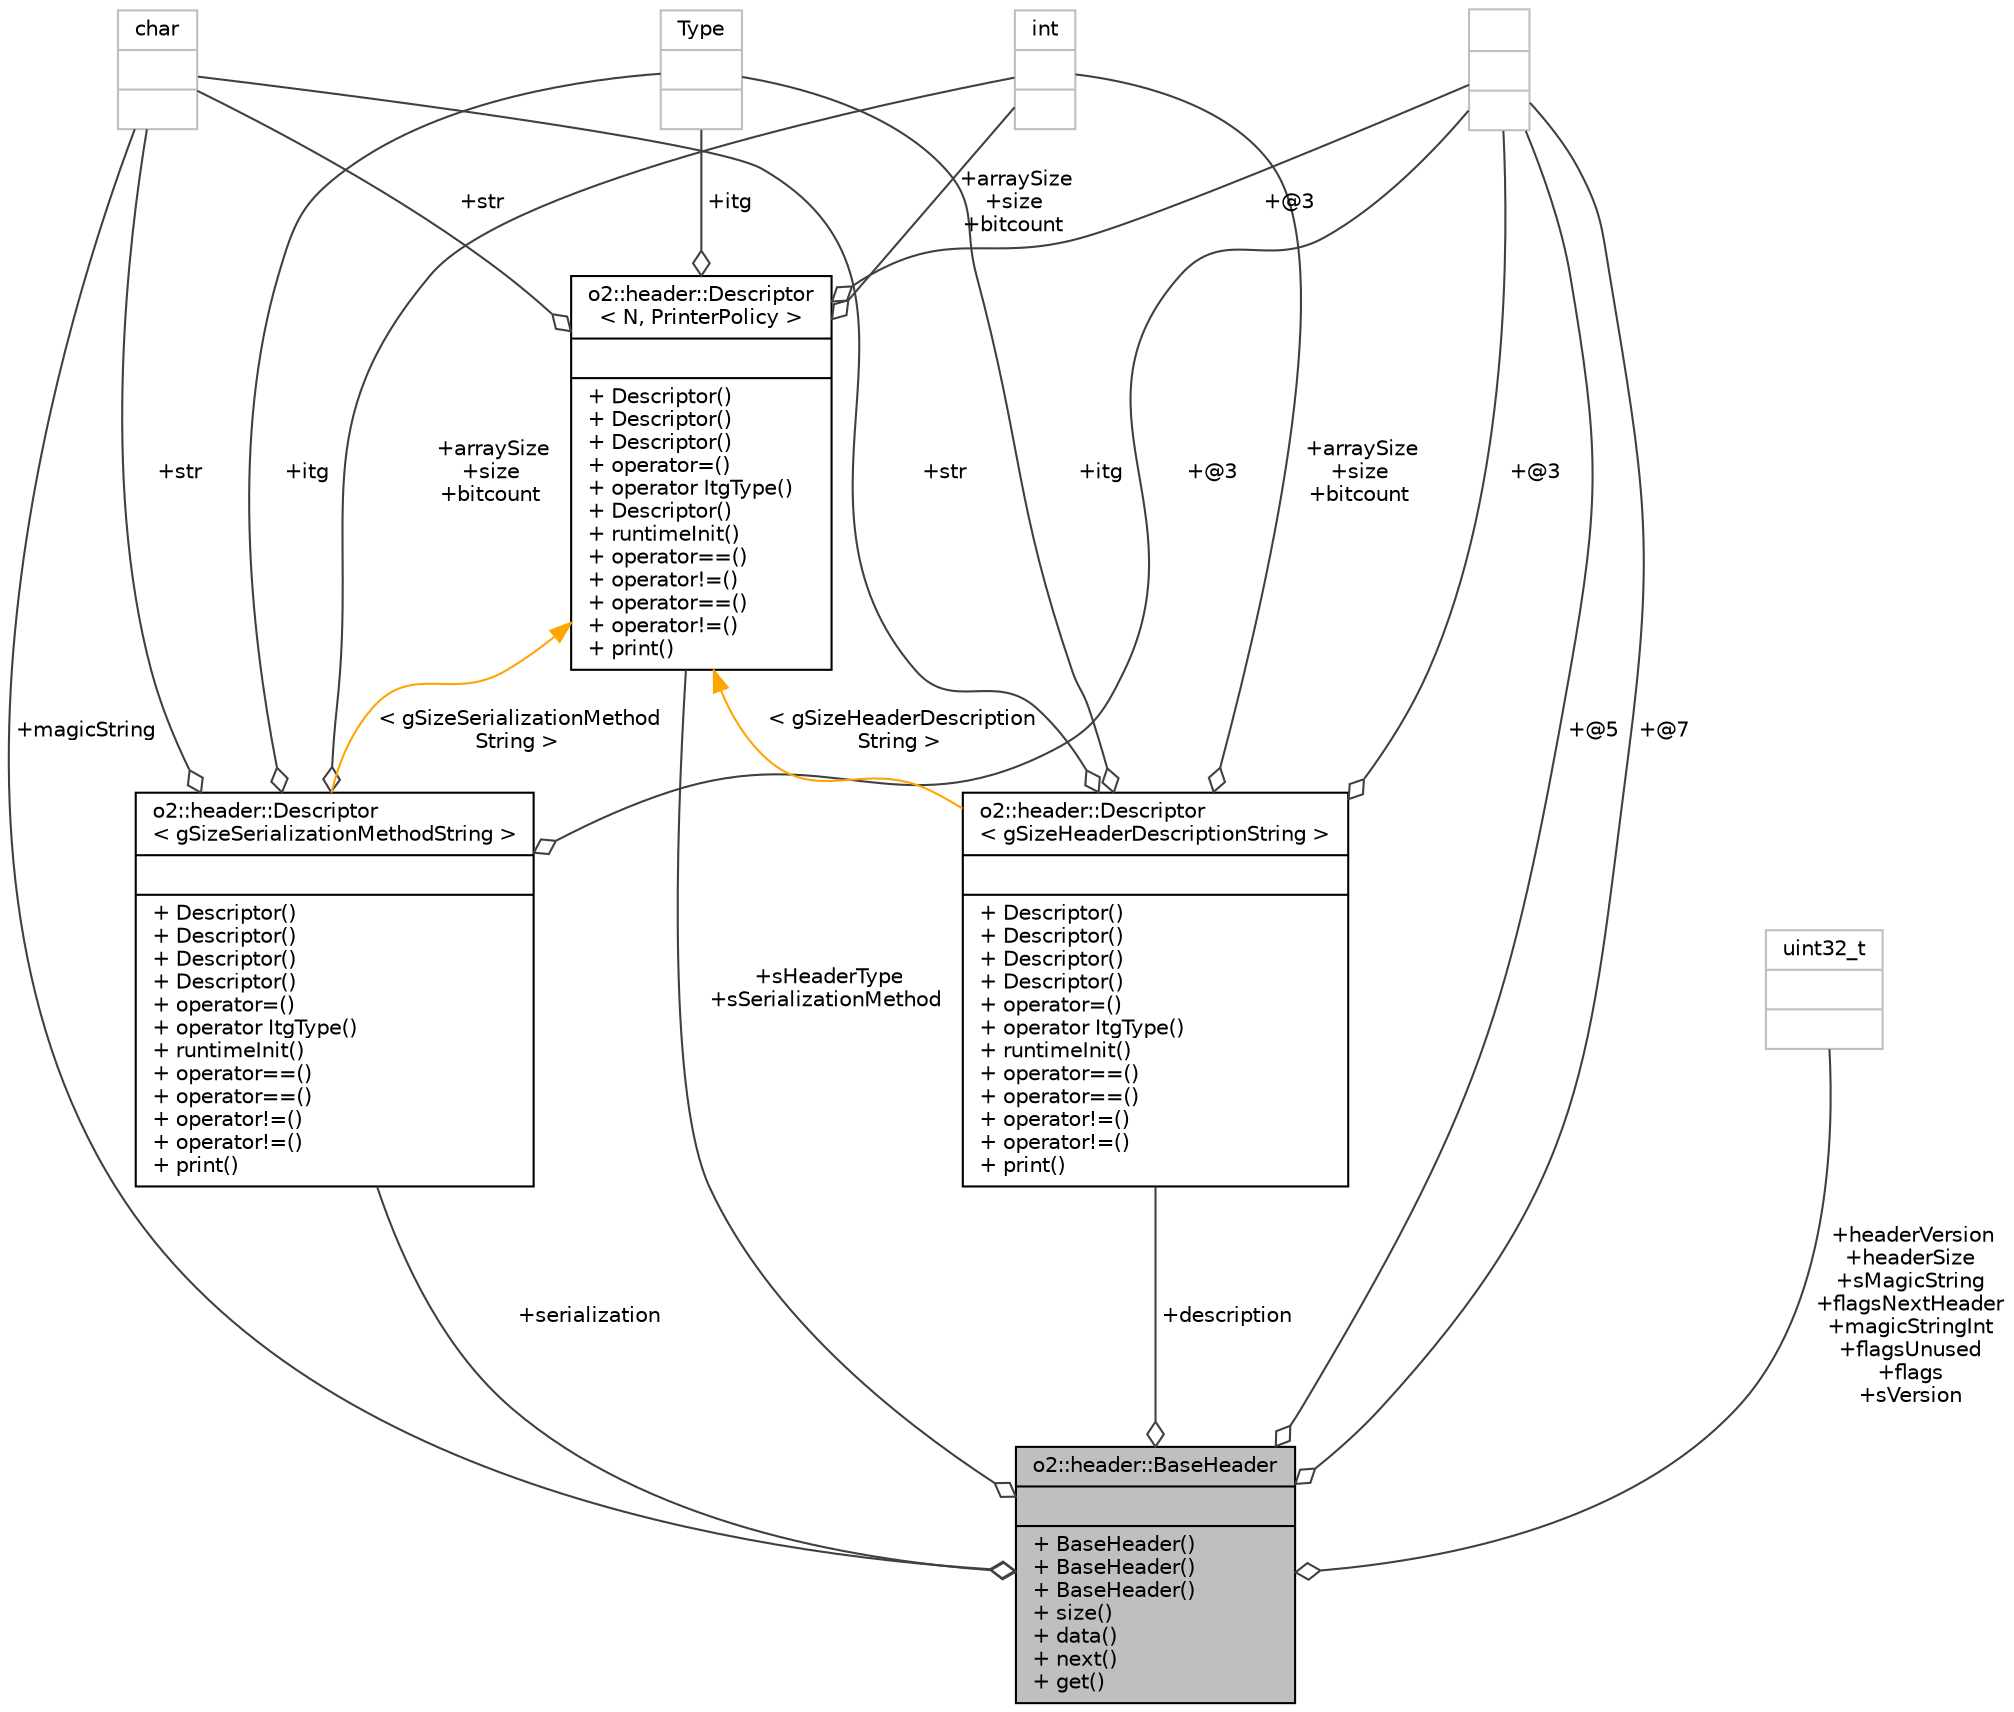 digraph "o2::header::BaseHeader"
{
 // INTERACTIVE_SVG=YES
  bgcolor="transparent";
  edge [fontname="Helvetica",fontsize="10",labelfontname="Helvetica",labelfontsize="10"];
  node [fontname="Helvetica",fontsize="10",shape=record];
  Node1 [label="{o2::header::BaseHeader\n||+ BaseHeader()\l+ BaseHeader()\l+ BaseHeader()\l+ size()\l+ data()\l+ next()\l+ get()\l}",height=0.2,width=0.4,color="black", fillcolor="grey75", style="filled" fontcolor="black"];
  Node2 -> Node1 [color="grey25",fontsize="10",style="solid",label=" +description" ,arrowhead="odiamond",fontname="Helvetica"];
  Node2 [label="{o2::header::Descriptor\l\< gSizeHeaderDescriptionString \>\n||+ Descriptor()\l+ Descriptor()\l+ Descriptor()\l+ Descriptor()\l+ operator=()\l+ operator ItgType()\l+ runtimeInit()\l+ operator==()\l+ operator==()\l+ operator!=()\l+ operator!=()\l+ print()\l}",height=0.2,width=0.4,color="black",URL="$d9/db3/structo2_1_1header_1_1Descriptor.html"];
  Node3 -> Node2 [color="grey25",fontsize="10",style="solid",label=" +itg" ,arrowhead="odiamond",fontname="Helvetica"];
  Node3 [label="{Type\n||}",height=0.2,width=0.4,color="grey75"];
  Node4 -> Node2 [color="grey25",fontsize="10",style="solid",label=" +str" ,arrowhead="odiamond",fontname="Helvetica"];
  Node4 [label="{char\n||}",height=0.2,width=0.4,color="grey75"];
  Node5 -> Node2 [color="grey25",fontsize="10",style="solid",label=" +arraySize\n+size\n+bitcount" ,arrowhead="odiamond",fontname="Helvetica"];
  Node5 [label="{int\n||}",height=0.2,width=0.4,color="grey75"];
  Node6 -> Node2 [color="grey25",fontsize="10",style="solid",label=" +@3" ,arrowhead="odiamond",fontname="Helvetica"];
  Node6 [label="{\n||}",height=0.2,width=0.4,color="grey75"];
  Node7 -> Node2 [dir="back",color="orange",fontsize="10",style="solid",label=" \< gSizeHeaderDescription\lString \>" ,fontname="Helvetica"];
  Node7 [label="{o2::header::Descriptor\l\< N, PrinterPolicy \>\n||+ Descriptor()\l+ Descriptor()\l+ Descriptor()\l+ operator=()\l+ operator ItgType()\l+ Descriptor()\l+ runtimeInit()\l+ operator==()\l+ operator!=()\l+ operator==()\l+ operator!=()\l+ print()\l}",height=0.2,width=0.4,color="black",URL="$d9/db3/structo2_1_1header_1_1Descriptor.html"];
  Node3 -> Node7 [color="grey25",fontsize="10",style="solid",label=" +itg" ,arrowhead="odiamond",fontname="Helvetica"];
  Node4 -> Node7 [color="grey25",fontsize="10",style="solid",label=" +str" ,arrowhead="odiamond",fontname="Helvetica"];
  Node5 -> Node7 [color="grey25",fontsize="10",style="solid",label=" +arraySize\n+size\n+bitcount" ,arrowhead="odiamond",fontname="Helvetica"];
  Node6 -> Node7 [color="grey25",fontsize="10",style="solid",label=" +@3" ,arrowhead="odiamond",fontname="Helvetica"];
  Node6 -> Node1 [color="grey25",fontsize="10",style="solid",label=" +@5" ,arrowhead="odiamond",fontname="Helvetica"];
  Node6 -> Node1 [color="grey25",fontsize="10",style="solid",label=" +@7" ,arrowhead="odiamond",fontname="Helvetica"];
  Node4 -> Node1 [color="grey25",fontsize="10",style="solid",label=" +magicString" ,arrowhead="odiamond",fontname="Helvetica"];
  Node8 -> Node1 [color="grey25",fontsize="10",style="solid",label=" +serialization" ,arrowhead="odiamond",fontname="Helvetica"];
  Node8 [label="{o2::header::Descriptor\l\< gSizeSerializationMethodString \>\n||+ Descriptor()\l+ Descriptor()\l+ Descriptor()\l+ Descriptor()\l+ operator=()\l+ operator ItgType()\l+ runtimeInit()\l+ operator==()\l+ operator==()\l+ operator!=()\l+ operator!=()\l+ print()\l}",height=0.2,width=0.4,color="black",URL="$d9/db3/structo2_1_1header_1_1Descriptor.html"];
  Node3 -> Node8 [color="grey25",fontsize="10",style="solid",label=" +itg" ,arrowhead="odiamond",fontname="Helvetica"];
  Node4 -> Node8 [color="grey25",fontsize="10",style="solid",label=" +str" ,arrowhead="odiamond",fontname="Helvetica"];
  Node5 -> Node8 [color="grey25",fontsize="10",style="solid",label=" +arraySize\n+size\n+bitcount" ,arrowhead="odiamond",fontname="Helvetica"];
  Node6 -> Node8 [color="grey25",fontsize="10",style="solid",label=" +@3" ,arrowhead="odiamond",fontname="Helvetica"];
  Node7 -> Node8 [dir="back",color="orange",fontsize="10",style="solid",label=" \< gSizeSerializationMethod\lString \>" ,fontname="Helvetica"];
  Node9 -> Node1 [color="grey25",fontsize="10",style="solid",label=" +headerVersion\n+headerSize\n+sMagicString\n+flagsNextHeader\n+magicStringInt\n+flagsUnused\n+flags\n+sVersion" ,arrowhead="odiamond",fontname="Helvetica"];
  Node9 [label="{uint32_t\n||}",height=0.2,width=0.4,color="grey75"];
  Node7 -> Node1 [color="grey25",fontsize="10",style="solid",label=" +sHeaderType\n+sSerializationMethod" ,arrowhead="odiamond",fontname="Helvetica"];
}
